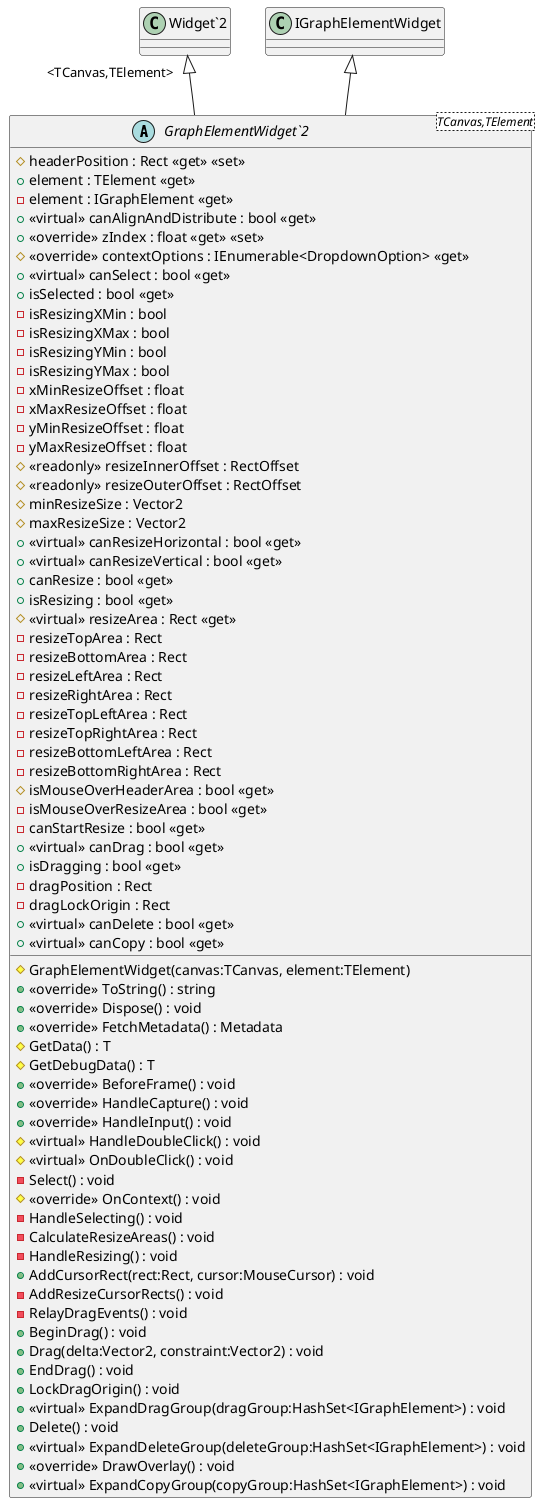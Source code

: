 @startuml
abstract class "GraphElementWidget`2"<TCanvas,TElement> {
    # GraphElementWidget(canvas:TCanvas, element:TElement)
    # headerPosition : Rect <<get>> <<set>>
    + <<override>> ToString() : string
    + <<override>> Dispose() : void
    + element : TElement <<get>>
    - element : IGraphElement <<get>>
    + <<override>> FetchMetadata() : Metadata
    # GetData() : T
    # GetDebugData() : T
    + <<override>> BeforeFrame() : void
    + <<override>> HandleCapture() : void
    + <<override>> HandleInput() : void
    + <<virtual>> canAlignAndDistribute : bool <<get>>
    + <<override>> zIndex : float <<get>> <<set>>
    # <<override>> contextOptions : IEnumerable<DropdownOption> <<get>>
    # <<virtual>> HandleDoubleClick() : void
    # <<virtual>> OnDoubleClick() : void
    + <<virtual>> canSelect : bool <<get>>
    + isSelected : bool <<get>>
    - Select() : void
    # <<override>> OnContext() : void
    - HandleSelecting() : void
    - isResizingXMin : bool
    - isResizingXMax : bool
    - isResizingYMin : bool
    - isResizingYMax : bool
    - xMinResizeOffset : float
    - xMaxResizeOffset : float
    - yMinResizeOffset : float
    - yMaxResizeOffset : float
    # <<readonly>> resizeInnerOffset : RectOffset
    # <<readonly>> resizeOuterOffset : RectOffset
    # minResizeSize : Vector2
    # maxResizeSize : Vector2
    + <<virtual>> canResizeHorizontal : bool <<get>>
    + <<virtual>> canResizeVertical : bool <<get>>
    + canResize : bool <<get>>
    + isResizing : bool <<get>>
    # <<virtual>> resizeArea : Rect <<get>>
    - resizeTopArea : Rect
    - resizeBottomArea : Rect
    - resizeLeftArea : Rect
    - resizeRightArea : Rect
    - resizeTopLeftArea : Rect
    - resizeTopRightArea : Rect
    - resizeBottomLeftArea : Rect
    - resizeBottomRightArea : Rect
    - CalculateResizeAreas() : void
    # isMouseOverHeaderArea : bool <<get>>
    - isMouseOverResizeArea : bool <<get>>
    - canStartResize : bool <<get>>
    - HandleResizing() : void
    + AddCursorRect(rect:Rect, cursor:MouseCursor) : void
    - AddResizeCursorRects() : void
    + <<virtual>> canDrag : bool <<get>>
    + isDragging : bool <<get>>
    - dragPosition : Rect
    - dragLockOrigin : Rect
    - RelayDragEvents() : void
    + BeginDrag() : void
    + Drag(delta:Vector2, constraint:Vector2) : void
    + EndDrag() : void
    + LockDragOrigin() : void
    + <<virtual>> ExpandDragGroup(dragGroup:HashSet<IGraphElement>) : void
    + <<virtual>> canDelete : bool <<get>>
    + Delete() : void
    + <<virtual>> ExpandDeleteGroup(deleteGroup:HashSet<IGraphElement>) : void
    + <<override>> DrawOverlay() : void
    + <<virtual>> canCopy : bool <<get>>
    + <<virtual>> ExpandCopyGroup(copyGroup:HashSet<IGraphElement>) : void
}
"Widget`2" "<TCanvas,TElement>" <|-- "GraphElementWidget`2"
IGraphElementWidget <|-- "GraphElementWidget`2"
@enduml
